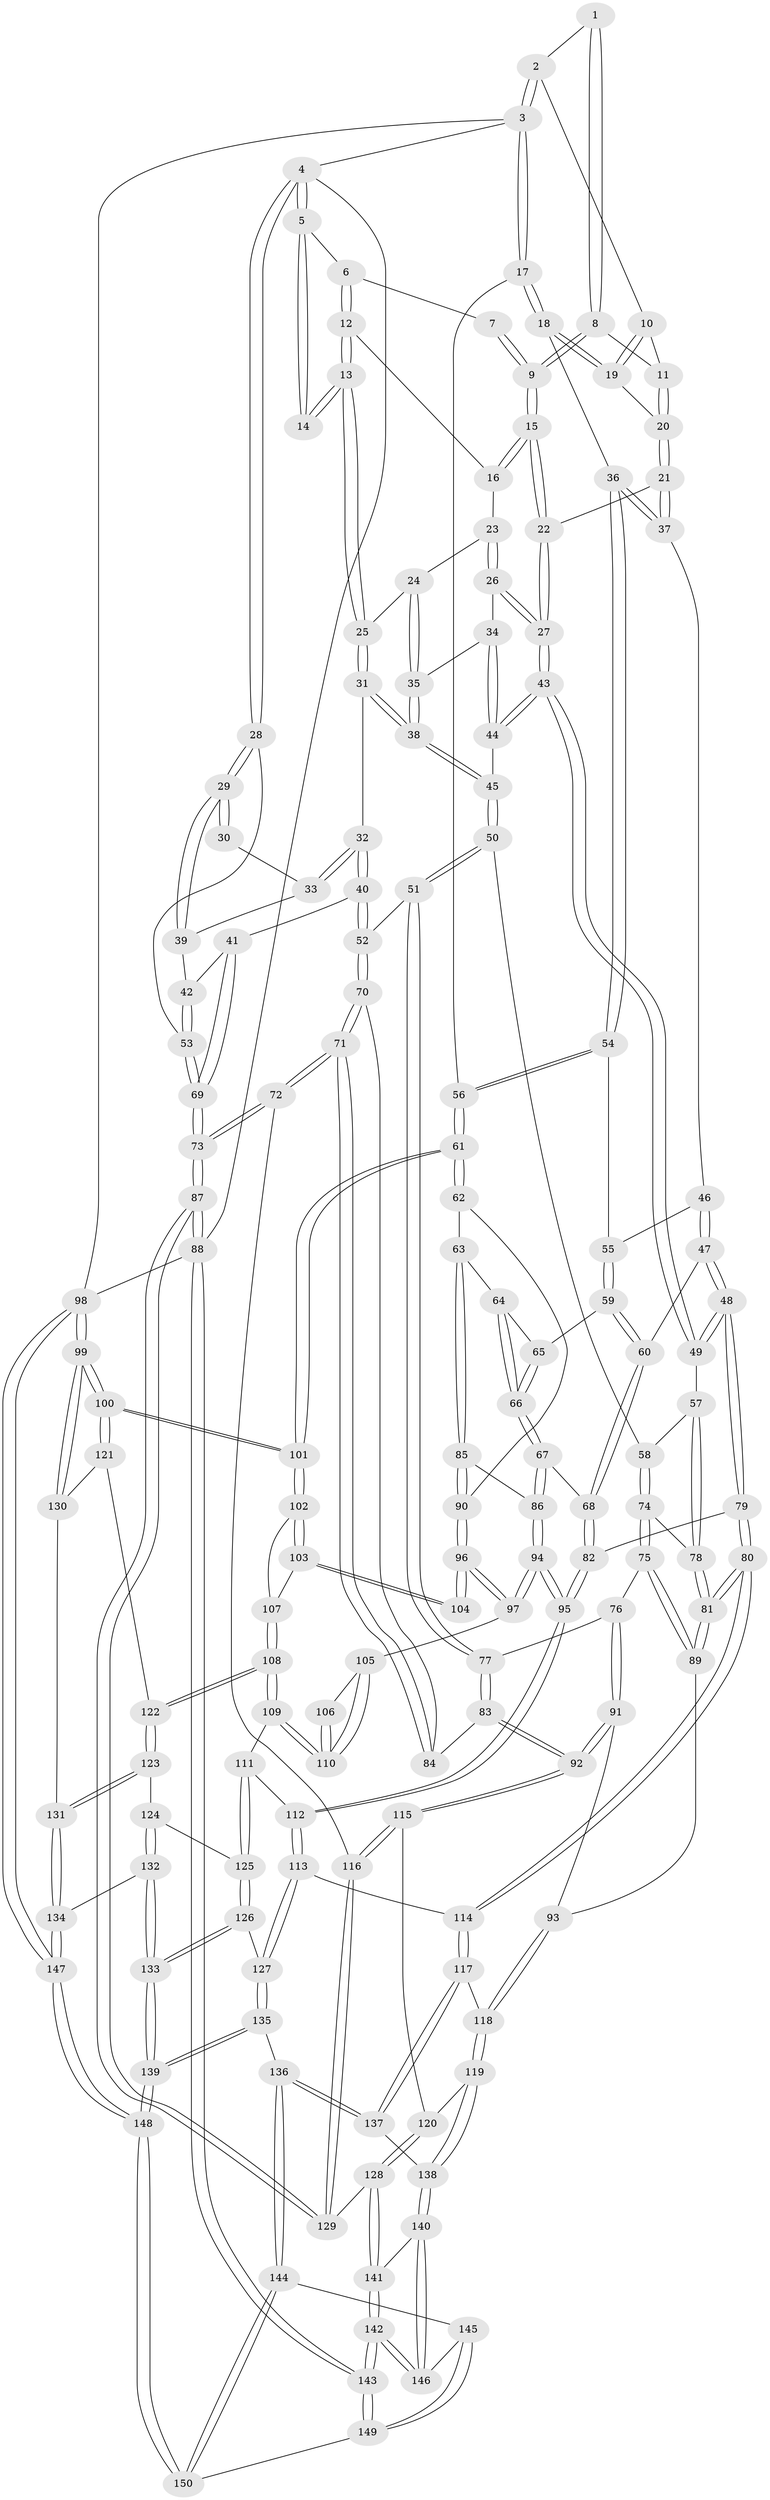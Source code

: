 // coarse degree distribution, {2: 0.14285714285714285, 4: 0.17582417582417584, 5: 0.03296703296703297, 3: 0.6263736263736264, 6: 0.02197802197802198}
// Generated by graph-tools (version 1.1) at 2025/54/03/04/25 22:54:09]
// undirected, 150 vertices, 372 edges
graph export_dot {
  node [color=gray90,style=filled];
  1 [pos="+0.777840771409728+0"];
  2 [pos="+0.9039908870806324+0"];
  3 [pos="+1+0"];
  4 [pos="+0+0"];
  5 [pos="+0.11872561214973161+0"];
  6 [pos="+0.3127721335403269+0"];
  7 [pos="+0.5548879999630174+0"];
  8 [pos="+0.7366209454503674+0.022463052733218924"];
  9 [pos="+0.5829735423086617+0.07426393765482965"];
  10 [pos="+0.8707724309305828+0.023442079757836645"];
  11 [pos="+0.7654109649367461+0.08716571666123371"];
  12 [pos="+0.32754953178248775+0"];
  13 [pos="+0.2074671156788944+0.13995743087423618"];
  14 [pos="+0.13461454902605888+0.10941530708248777"];
  15 [pos="+0.5729615267991519+0.1061625662964523"];
  16 [pos="+0.38014315005799815+0.049135989400880015"];
  17 [pos="+1+0.15893389361605698"];
  18 [pos="+0.9549144396860413+0.15696882212582539"];
  19 [pos="+0.9221582236148931+0.14067405166641594"];
  20 [pos="+0.7684067128573978+0.13979118657337392"];
  21 [pos="+0.7317823418927776+0.18465385160991307"];
  22 [pos="+0.5817495859691001+0.14442184302307617"];
  23 [pos="+0.3829672782544807+0.09408199422720488"];
  24 [pos="+0.34002734966848286+0.18745914409763043"];
  25 [pos="+0.2090540935878325+0.14823485436090728"];
  26 [pos="+0.4587284447911825+0.20676753421405591"];
  27 [pos="+0.5266962681335275+0.2302451225596217"];
  28 [pos="+0+0.04914291562450452"];
  29 [pos="+0+0.06663248224148863"];
  30 [pos="+0.11689583619120325+0.11152429846569567"];
  31 [pos="+0.20101903139121893+0.20239746215356774"];
  32 [pos="+0.16612360265563927+0.24105748468051486"];
  33 [pos="+0.0813905941858498+0.22456624247946824"];
  34 [pos="+0.3694932121817289+0.23109678794449737"];
  35 [pos="+0.3529809946345166+0.23140652033132664"];
  36 [pos="+0.8349277019209279+0.30041637104587116"];
  37 [pos="+0.7394114668357143+0.219084339103587"];
  38 [pos="+0.31200578888056+0.28824452164198794"];
  39 [pos="+0.08048672597950707+0.2246726079179146"];
  40 [pos="+0.1532926710236096+0.36409270185691955"];
  41 [pos="+0.11863944299142298+0.3694404821623753"];
  42 [pos="+0.062283589044213966+0.2919297934467283"];
  43 [pos="+0.5316441817983949+0.32001993586284294"];
  44 [pos="+0.4217597086484471+0.2945183962807832"];
  45 [pos="+0.3135319431088609+0.3190802350291498"];
  46 [pos="+0.6712588264844829+0.3183908436968997"];
  47 [pos="+0.6129893324860081+0.37903318403533176"];
  48 [pos="+0.6020153397595224+0.3791015039843916"];
  49 [pos="+0.5413509245312402+0.3548300197383314"];
  50 [pos="+0.30460621112855585+0.37172984641798057"];
  51 [pos="+0.24855108762473876+0.40637992888532143"];
  52 [pos="+0.2248146578775957+0.4074775430582617"];
  53 [pos="+0+0.24801646416754594"];
  54 [pos="+0.8413154397837272+0.326740771319772"];
  55 [pos="+0.8351786731342773+0.35300397968315345"];
  56 [pos="+1+0.30055838222338505"];
  57 [pos="+0.5332891420747555+0.36114075751301744"];
  58 [pos="+0.38086558322953895+0.39943356160555415"];
  59 [pos="+0.8338288406606738+0.36573750911390634"];
  60 [pos="+0.6632332137462181+0.40881381306928755"];
  61 [pos="+1+0.48912862963430453"];
  62 [pos="+0.9814602449209401+0.4686018516337908"];
  63 [pos="+0.9184064818659924+0.4539978878740555"];
  64 [pos="+0.901503888446571+0.4382384583905144"];
  65 [pos="+0.8340442714251314+0.3663126321345083"];
  66 [pos="+0.770611421423515+0.49105190786929165"];
  67 [pos="+0.7513159002703628+0.522221992422524"];
  68 [pos="+0.7348869413898806+0.5173025122579944"];
  69 [pos="+0+0.525623054616176"];
  70 [pos="+0.19771327794575697+0.46335925333319883"];
  71 [pos="+0.01605646409639073+0.6039254382974835"];
  72 [pos="+0+0.6252277132225292"];
  73 [pos="+0+0.5973226989970997"];
  74 [pos="+0.39717654795118534+0.5071310736371035"];
  75 [pos="+0.3760537456631436+0.5397925502669568"];
  76 [pos="+0.3664918248752203+0.5412307436576166"];
  77 [pos="+0.28781309238617175+0.48851032200452854"];
  78 [pos="+0.48455056665837415+0.4956923007353011"];
  79 [pos="+0.5878054509582499+0.5812408399216138"];
  80 [pos="+0.5447304090543769+0.6117333286022021"];
  81 [pos="+0.5348892883717971+0.6083731981074672"];
  82 [pos="+0.6398657083526047+0.5787960541476668"];
  83 [pos="+0.24003728507370156+0.6084086744595354"];
  84 [pos="+0.21952964919107684+0.599273649027035"];
  85 [pos="+0.816100247708093+0.5456618819508062"];
  86 [pos="+0.7726559859336785+0.5420125354783162"];
  87 [pos="+0+1"];
  88 [pos="+0+1"];
  89 [pos="+0.44623926200069985+0.6231745506829368"];
  90 [pos="+0.8648767122185397+0.5890617404046439"];
  91 [pos="+0.27965783139437517+0.6335959929044822"];
  92 [pos="+0.2702871603996928+0.6385400360786475"];
  93 [pos="+0.4288136112928998+0.6445639126303322"];
  94 [pos="+0.7618657482167817+0.6209014019996437"];
  95 [pos="+0.7226021706872553+0.6825490547294303"];
  96 [pos="+0.8652522719252136+0.5896772127423955"];
  97 [pos="+0.8105835960441192+0.642630299393414"];
  98 [pos="+1+1"];
  99 [pos="+1+1"];
  100 [pos="+1+0.6867514400849978"];
  101 [pos="+1+0.5023577759599959"];
  102 [pos="+1+0.5362489357649141"];
  103 [pos="+0.8933436459558705+0.616489053272244"];
  104 [pos="+0.8832707456590866+0.6093948232860272"];
  105 [pos="+0.817139391280078+0.6507169698513331"];
  106 [pos="+0.8500949172083851+0.6373231821083496"];
  107 [pos="+0.8982836237834433+0.6918014707736516"];
  108 [pos="+0.892763607352764+0.731908920548915"];
  109 [pos="+0.8302391619848234+0.6932277359935236"];
  110 [pos="+0.8293506445894531+0.6883465070775844"];
  111 [pos="+0.7418840366549238+0.699588218959252"];
  112 [pos="+0.7219479556434099+0.6903080331375401"];
  113 [pos="+0.6393410937094689+0.7619403917515006"];
  114 [pos="+0.586770298353654+0.7625325593081111"];
  115 [pos="+0.26959723926530876+0.6810683998877624"];
  116 [pos="+0.09300947215541085+0.7659117930075806"];
  117 [pos="+0.5866276252016666+0.76267974572986"];
  118 [pos="+0.41696300254797425+0.6873708311884028"];
  119 [pos="+0.3642727982178777+0.7899818318453345"];
  120 [pos="+0.3114481341285731+0.7421626767952986"];
  121 [pos="+0.9389081103899972+0.754761011776831"];
  122 [pos="+0.8987238261955871+0.7474832234448152"];
  123 [pos="+0.8661979126686573+0.782120585385141"];
  124 [pos="+0.8498142531630967+0.7913691866914601"];
  125 [pos="+0.815279893747247+0.7978014634615987"];
  126 [pos="+0.7683748846639198+0.8344190555617859"];
  127 [pos="+0.7133757917466896+0.8303220769129575"];
  128 [pos="+0.1303091788351981+0.8316976354395782"];
  129 [pos="+0.11610445454757488+0.8191423259698335"];
  130 [pos="+0.9707474453868392+0.8977287620338108"];
  131 [pos="+0.930745869096505+0.9061448675062143"];
  132 [pos="+0.8600724779757332+0.9297130452356381"];
  133 [pos="+0.8079072534335663+0.947389322090419"];
  134 [pos="+0.8934394746505739+0.9314912294463352"];
  135 [pos="+0.6807653289019373+0.9409610612190272"];
  136 [pos="+0.5758599262893885+0.9123554402901713"];
  137 [pos="+0.5661539028144427+0.7881632581142913"];
  138 [pos="+0.3753513739384942+0.821740421743956"];
  139 [pos="+0.7461347123539388+1"];
  140 [pos="+0.3657689768833962+0.84956654887816"];
  141 [pos="+0.15823340581433246+0.8669392690520984"];
  142 [pos="+0.17892819848550684+1"];
  143 [pos="+0.12256584487551739+1"];
  144 [pos="+0.5428455267453711+0.9547023780862268"];
  145 [pos="+0.3819955008928779+0.8900639688167155"];
  146 [pos="+0.36948450441078645+0.875419272896528"];
  147 [pos="+1+1"];
  148 [pos="+0.7350444936332058+1"];
  149 [pos="+0.48426655880415836+1"];
  150 [pos="+0.5171392617372588+1"];
  1 -- 2;
  1 -- 8;
  1 -- 8;
  2 -- 3;
  2 -- 3;
  2 -- 10;
  3 -- 4;
  3 -- 17;
  3 -- 17;
  3 -- 98;
  4 -- 5;
  4 -- 5;
  4 -- 28;
  4 -- 28;
  4 -- 88;
  5 -- 6;
  5 -- 14;
  5 -- 14;
  6 -- 7;
  6 -- 12;
  6 -- 12;
  7 -- 9;
  7 -- 9;
  8 -- 9;
  8 -- 9;
  8 -- 11;
  9 -- 15;
  9 -- 15;
  10 -- 11;
  10 -- 19;
  10 -- 19;
  11 -- 20;
  11 -- 20;
  12 -- 13;
  12 -- 13;
  12 -- 16;
  13 -- 14;
  13 -- 14;
  13 -- 25;
  13 -- 25;
  15 -- 16;
  15 -- 16;
  15 -- 22;
  15 -- 22;
  16 -- 23;
  17 -- 18;
  17 -- 18;
  17 -- 56;
  18 -- 19;
  18 -- 19;
  18 -- 36;
  19 -- 20;
  20 -- 21;
  20 -- 21;
  21 -- 22;
  21 -- 37;
  21 -- 37;
  22 -- 27;
  22 -- 27;
  23 -- 24;
  23 -- 26;
  23 -- 26;
  24 -- 25;
  24 -- 35;
  24 -- 35;
  25 -- 31;
  25 -- 31;
  26 -- 27;
  26 -- 27;
  26 -- 34;
  27 -- 43;
  27 -- 43;
  28 -- 29;
  28 -- 29;
  28 -- 53;
  29 -- 30;
  29 -- 30;
  29 -- 39;
  29 -- 39;
  30 -- 33;
  31 -- 32;
  31 -- 38;
  31 -- 38;
  32 -- 33;
  32 -- 33;
  32 -- 40;
  32 -- 40;
  33 -- 39;
  34 -- 35;
  34 -- 44;
  34 -- 44;
  35 -- 38;
  35 -- 38;
  36 -- 37;
  36 -- 37;
  36 -- 54;
  36 -- 54;
  37 -- 46;
  38 -- 45;
  38 -- 45;
  39 -- 42;
  40 -- 41;
  40 -- 52;
  40 -- 52;
  41 -- 42;
  41 -- 69;
  41 -- 69;
  42 -- 53;
  42 -- 53;
  43 -- 44;
  43 -- 44;
  43 -- 49;
  43 -- 49;
  44 -- 45;
  45 -- 50;
  45 -- 50;
  46 -- 47;
  46 -- 47;
  46 -- 55;
  47 -- 48;
  47 -- 48;
  47 -- 60;
  48 -- 49;
  48 -- 49;
  48 -- 79;
  48 -- 79;
  49 -- 57;
  50 -- 51;
  50 -- 51;
  50 -- 58;
  51 -- 52;
  51 -- 77;
  51 -- 77;
  52 -- 70;
  52 -- 70;
  53 -- 69;
  53 -- 69;
  54 -- 55;
  54 -- 56;
  54 -- 56;
  55 -- 59;
  55 -- 59;
  56 -- 61;
  56 -- 61;
  57 -- 58;
  57 -- 78;
  57 -- 78;
  58 -- 74;
  58 -- 74;
  59 -- 60;
  59 -- 60;
  59 -- 65;
  60 -- 68;
  60 -- 68;
  61 -- 62;
  61 -- 62;
  61 -- 101;
  61 -- 101;
  62 -- 63;
  62 -- 90;
  63 -- 64;
  63 -- 85;
  63 -- 85;
  64 -- 65;
  64 -- 66;
  64 -- 66;
  65 -- 66;
  65 -- 66;
  66 -- 67;
  66 -- 67;
  67 -- 68;
  67 -- 86;
  67 -- 86;
  68 -- 82;
  68 -- 82;
  69 -- 73;
  69 -- 73;
  70 -- 71;
  70 -- 71;
  70 -- 84;
  71 -- 72;
  71 -- 72;
  71 -- 84;
  71 -- 84;
  72 -- 73;
  72 -- 73;
  72 -- 116;
  73 -- 87;
  73 -- 87;
  74 -- 75;
  74 -- 75;
  74 -- 78;
  75 -- 76;
  75 -- 89;
  75 -- 89;
  76 -- 77;
  76 -- 91;
  76 -- 91;
  77 -- 83;
  77 -- 83;
  78 -- 81;
  78 -- 81;
  79 -- 80;
  79 -- 80;
  79 -- 82;
  80 -- 81;
  80 -- 81;
  80 -- 114;
  80 -- 114;
  81 -- 89;
  81 -- 89;
  82 -- 95;
  82 -- 95;
  83 -- 84;
  83 -- 92;
  83 -- 92;
  85 -- 86;
  85 -- 90;
  85 -- 90;
  86 -- 94;
  86 -- 94;
  87 -- 88;
  87 -- 88;
  87 -- 129;
  87 -- 129;
  88 -- 143;
  88 -- 143;
  88 -- 98;
  89 -- 93;
  90 -- 96;
  90 -- 96;
  91 -- 92;
  91 -- 92;
  91 -- 93;
  92 -- 115;
  92 -- 115;
  93 -- 118;
  93 -- 118;
  94 -- 95;
  94 -- 95;
  94 -- 97;
  94 -- 97;
  95 -- 112;
  95 -- 112;
  96 -- 97;
  96 -- 97;
  96 -- 104;
  96 -- 104;
  97 -- 105;
  98 -- 99;
  98 -- 99;
  98 -- 147;
  98 -- 147;
  99 -- 100;
  99 -- 100;
  99 -- 130;
  99 -- 130;
  100 -- 101;
  100 -- 101;
  100 -- 121;
  100 -- 121;
  101 -- 102;
  101 -- 102;
  102 -- 103;
  102 -- 103;
  102 -- 107;
  103 -- 104;
  103 -- 104;
  103 -- 107;
  105 -- 106;
  105 -- 110;
  105 -- 110;
  106 -- 110;
  106 -- 110;
  107 -- 108;
  107 -- 108;
  108 -- 109;
  108 -- 109;
  108 -- 122;
  108 -- 122;
  109 -- 110;
  109 -- 110;
  109 -- 111;
  111 -- 112;
  111 -- 125;
  111 -- 125;
  112 -- 113;
  112 -- 113;
  113 -- 114;
  113 -- 127;
  113 -- 127;
  114 -- 117;
  114 -- 117;
  115 -- 116;
  115 -- 116;
  115 -- 120;
  116 -- 129;
  116 -- 129;
  117 -- 118;
  117 -- 137;
  117 -- 137;
  118 -- 119;
  118 -- 119;
  119 -- 120;
  119 -- 138;
  119 -- 138;
  120 -- 128;
  120 -- 128;
  121 -- 122;
  121 -- 130;
  122 -- 123;
  122 -- 123;
  123 -- 124;
  123 -- 131;
  123 -- 131;
  124 -- 125;
  124 -- 132;
  124 -- 132;
  125 -- 126;
  125 -- 126;
  126 -- 127;
  126 -- 133;
  126 -- 133;
  127 -- 135;
  127 -- 135;
  128 -- 129;
  128 -- 141;
  128 -- 141;
  130 -- 131;
  131 -- 134;
  131 -- 134;
  132 -- 133;
  132 -- 133;
  132 -- 134;
  133 -- 139;
  133 -- 139;
  134 -- 147;
  134 -- 147;
  135 -- 136;
  135 -- 139;
  135 -- 139;
  136 -- 137;
  136 -- 137;
  136 -- 144;
  136 -- 144;
  137 -- 138;
  138 -- 140;
  138 -- 140;
  139 -- 148;
  139 -- 148;
  140 -- 141;
  140 -- 146;
  140 -- 146;
  141 -- 142;
  141 -- 142;
  142 -- 143;
  142 -- 143;
  142 -- 146;
  142 -- 146;
  143 -- 149;
  143 -- 149;
  144 -- 145;
  144 -- 150;
  144 -- 150;
  145 -- 146;
  145 -- 149;
  145 -- 149;
  147 -- 148;
  147 -- 148;
  148 -- 150;
  148 -- 150;
  149 -- 150;
}
